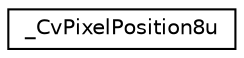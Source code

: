 digraph "Graphical Class Hierarchy"
{
 // LATEX_PDF_SIZE
  edge [fontname="Helvetica",fontsize="10",labelfontname="Helvetica",labelfontsize="10"];
  node [fontname="Helvetica",fontsize="10",shape=record];
  rankdir="LR";
  Node0 [label="_CvPixelPosition8u",height=0.2,width=0.4,color="black", fillcolor="white", style="filled",URL="$struct___cv_pixel_position8u.html",tooltip=" "];
}
